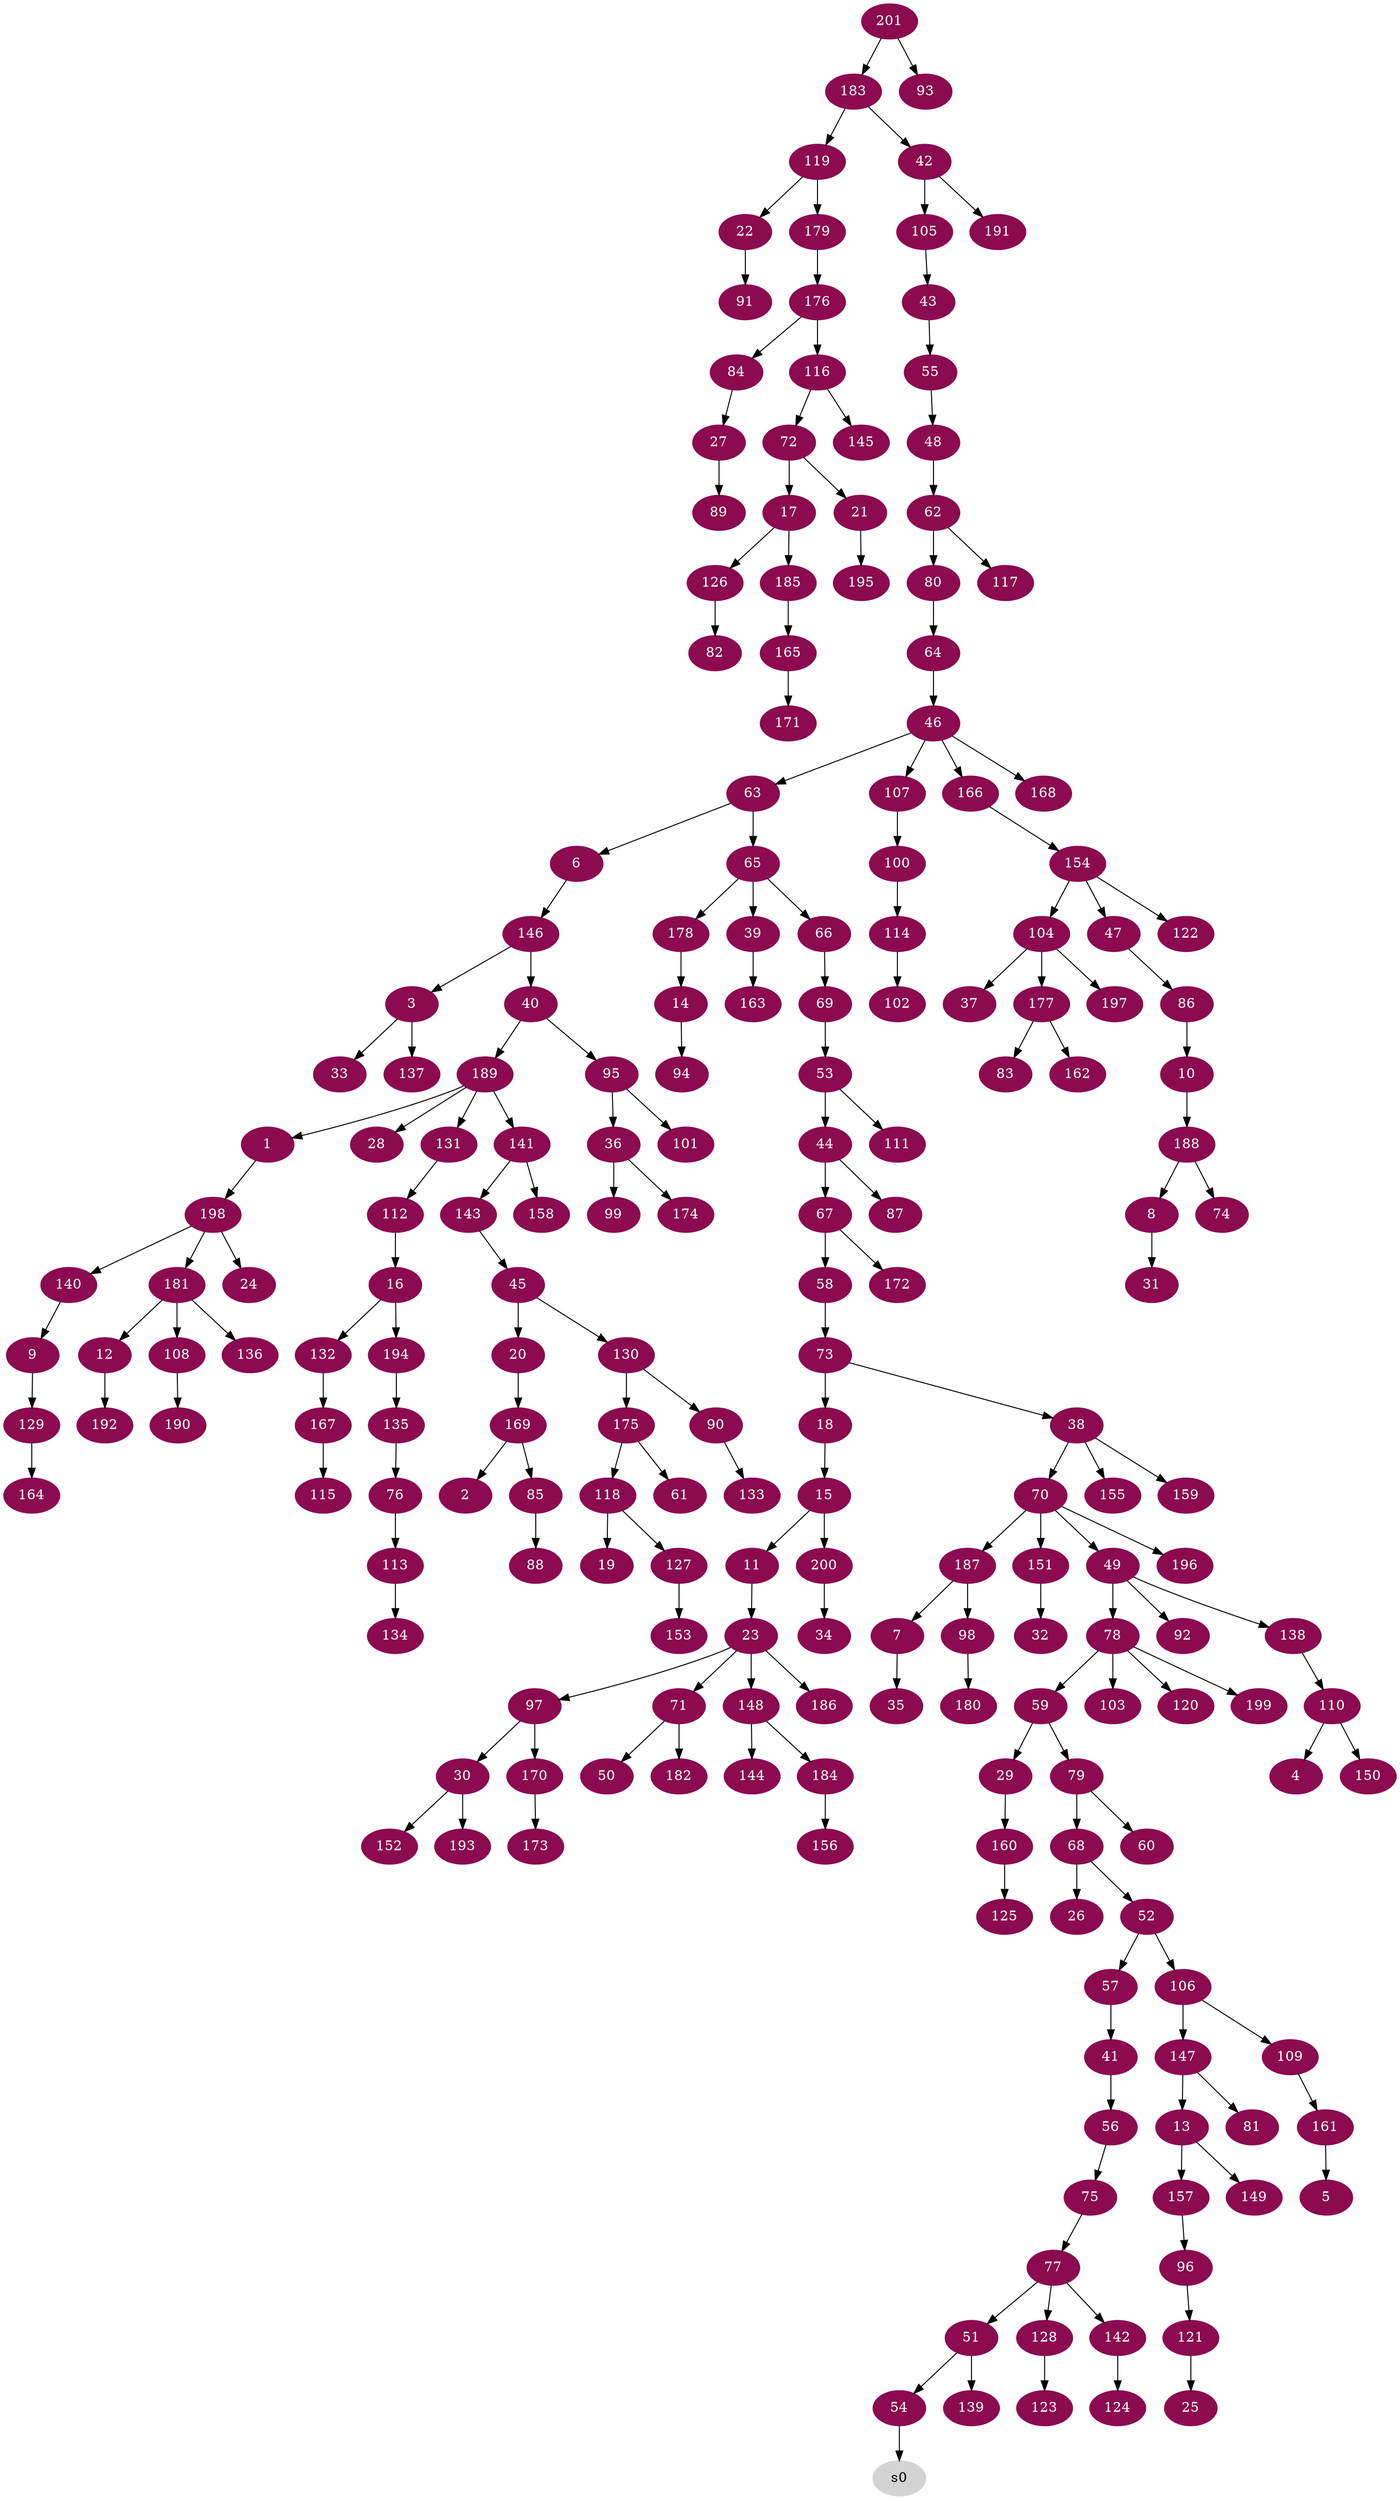 digraph G {
node [color=deeppink4, style=filled, fontcolor=white];
189 -> 1;
169 -> 2;
146 -> 3;
110 -> 4;
161 -> 5;
63 -> 6;
187 -> 7;
188 -> 8;
140 -> 9;
86 -> 10;
15 -> 11;
181 -> 12;
147 -> 13;
178 -> 14;
18 -> 15;
112 -> 16;
72 -> 17;
73 -> 18;
118 -> 19;
45 -> 20;
72 -> 21;
119 -> 22;
11 -> 23;
198 -> 24;
121 -> 25;
68 -> 26;
84 -> 27;
189 -> 28;
59 -> 29;
97 -> 30;
8 -> 31;
151 -> 32;
3 -> 33;
200 -> 34;
7 -> 35;
95 -> 36;
104 -> 37;
73 -> 38;
65 -> 39;
146 -> 40;
57 -> 41;
183 -> 42;
105 -> 43;
53 -> 44;
143 -> 45;
64 -> 46;
154 -> 47;
55 -> 48;
70 -> 49;
71 -> 50;
77 -> 51;
68 -> 52;
69 -> 53;
51 -> 54;
43 -> 55;
41 -> 56;
52 -> 57;
67 -> 58;
78 -> 59;
79 -> 60;
175 -> 61;
48 -> 62;
46 -> 63;
80 -> 64;
63 -> 65;
65 -> 66;
44 -> 67;
79 -> 68;
66 -> 69;
38 -> 70;
23 -> 71;
116 -> 72;
58 -> 73;
188 -> 74;
56 -> 75;
135 -> 76;
75 -> 77;
49 -> 78;
59 -> 79;
62 -> 80;
147 -> 81;
126 -> 82;
177 -> 83;
176 -> 84;
169 -> 85;
47 -> 86;
44 -> 87;
85 -> 88;
27 -> 89;
130 -> 90;
22 -> 91;
49 -> 92;
201 -> 93;
14 -> 94;
40 -> 95;
157 -> 96;
23 -> 97;
187 -> 98;
36 -> 99;
107 -> 100;
95 -> 101;
114 -> 102;
78 -> 103;
154 -> 104;
42 -> 105;
52 -> 106;
46 -> 107;
181 -> 108;
106 -> 109;
138 -> 110;
53 -> 111;
131 -> 112;
76 -> 113;
100 -> 114;
167 -> 115;
176 -> 116;
62 -> 117;
175 -> 118;
183 -> 119;
78 -> 120;
96 -> 121;
154 -> 122;
128 -> 123;
142 -> 124;
160 -> 125;
17 -> 126;
118 -> 127;
77 -> 128;
9 -> 129;
45 -> 130;
189 -> 131;
16 -> 132;
90 -> 133;
113 -> 134;
194 -> 135;
181 -> 136;
3 -> 137;
49 -> 138;
51 -> 139;
198 -> 140;
189 -> 141;
77 -> 142;
141 -> 143;
148 -> 144;
116 -> 145;
6 -> 146;
106 -> 147;
23 -> 148;
13 -> 149;
110 -> 150;
70 -> 151;
30 -> 152;
127 -> 153;
166 -> 154;
38 -> 155;
184 -> 156;
13 -> 157;
141 -> 158;
38 -> 159;
29 -> 160;
109 -> 161;
177 -> 162;
39 -> 163;
129 -> 164;
185 -> 165;
46 -> 166;
132 -> 167;
46 -> 168;
20 -> 169;
97 -> 170;
165 -> 171;
67 -> 172;
170 -> 173;
36 -> 174;
130 -> 175;
179 -> 176;
104 -> 177;
65 -> 178;
119 -> 179;
98 -> 180;
198 -> 181;
71 -> 182;
201 -> 183;
148 -> 184;
17 -> 185;
23 -> 186;
70 -> 187;
10 -> 188;
40 -> 189;
108 -> 190;
42 -> 191;
12 -> 192;
30 -> 193;
16 -> 194;
21 -> 195;
70 -> 196;
104 -> 197;
1 -> 198;
78 -> 199;
15 -> 200;
node [color=lightgrey, style=filled, fontcolor=black];
54 -> s0;
}

